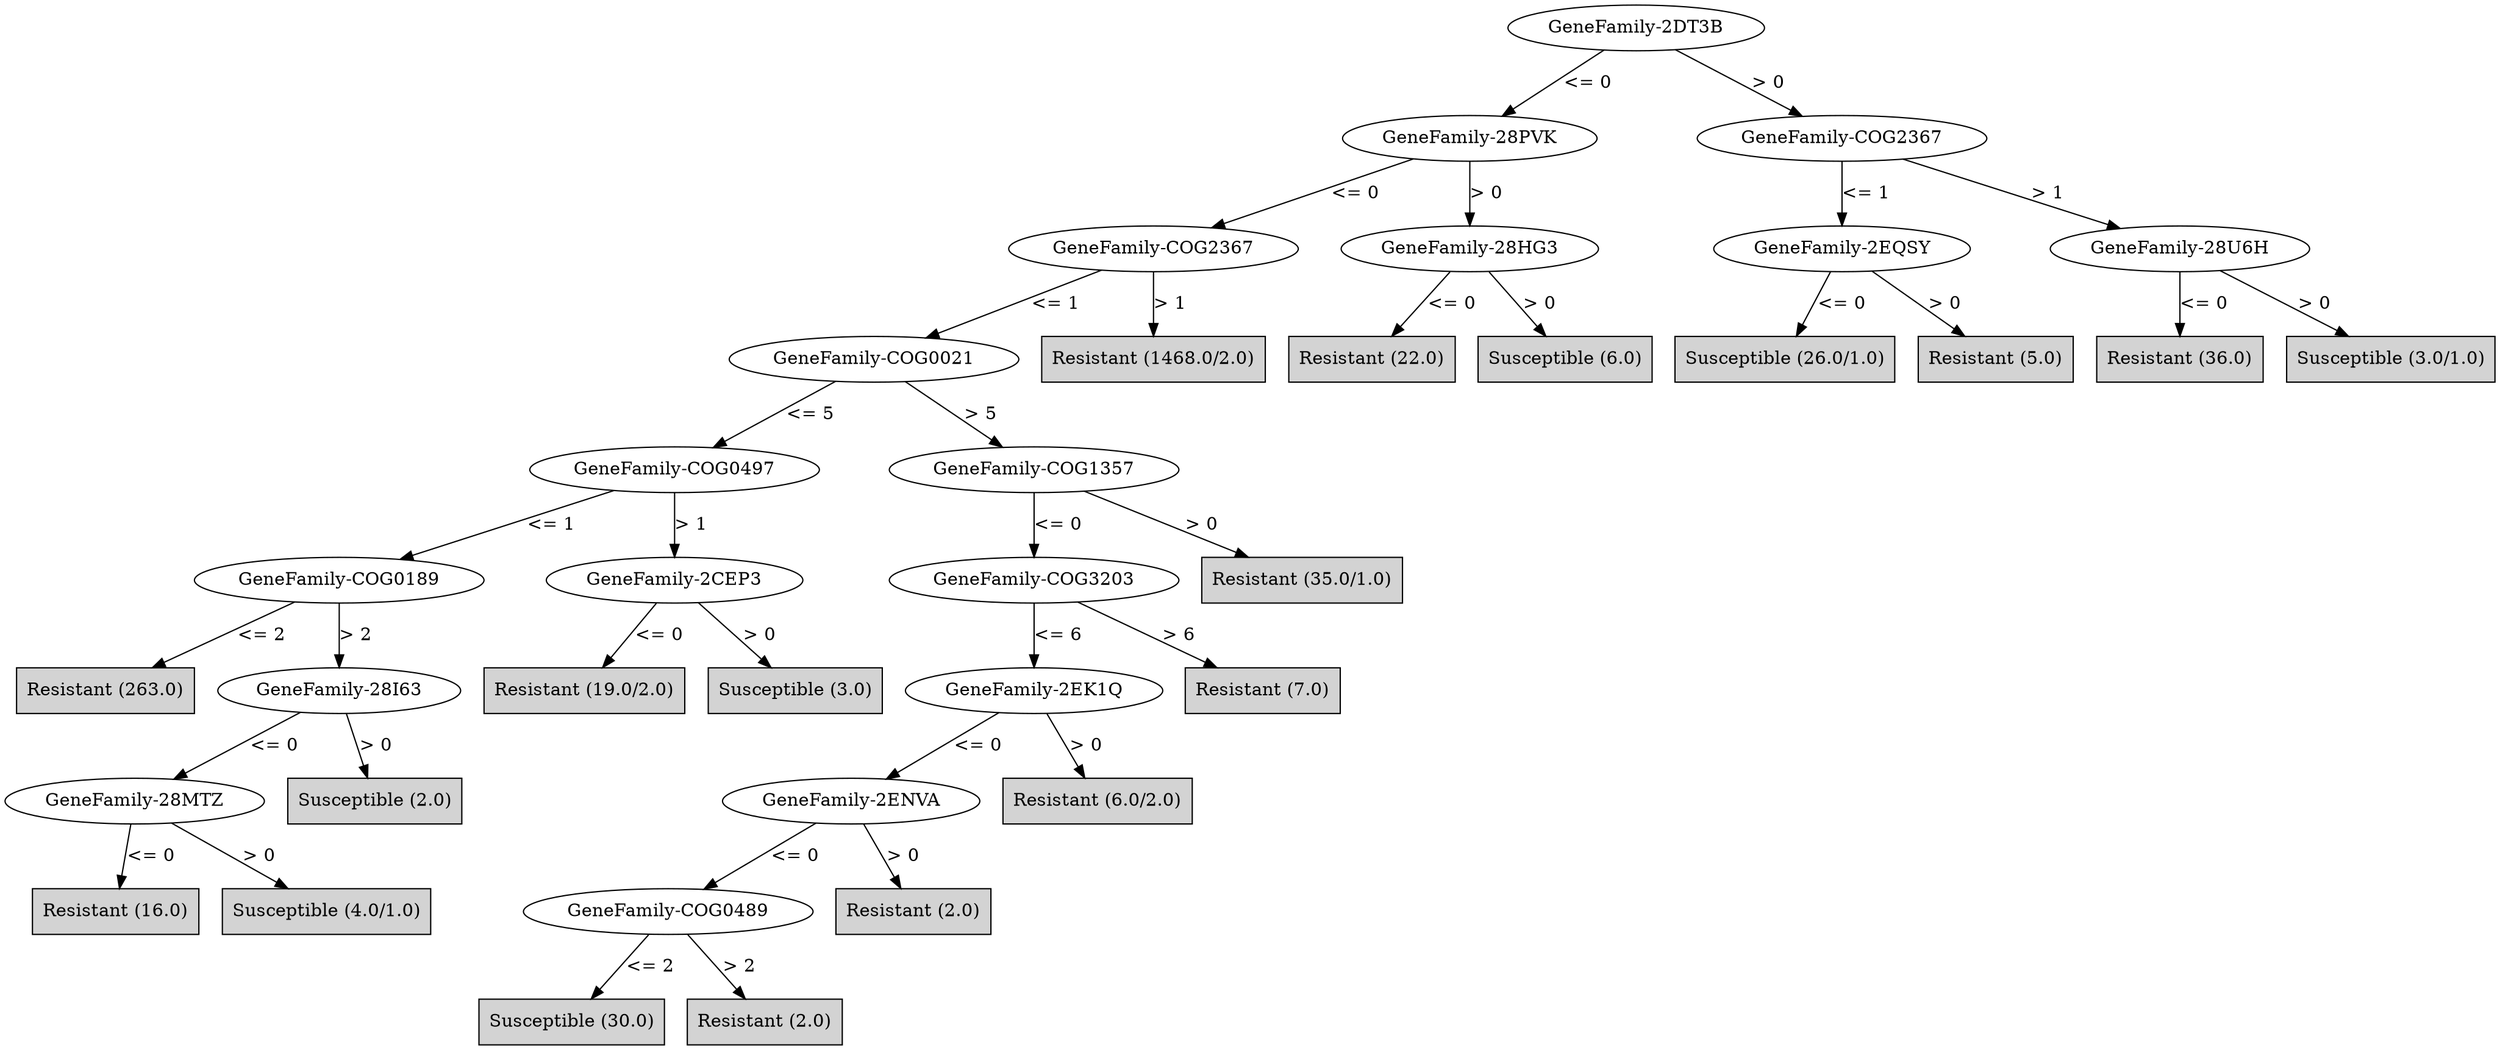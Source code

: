 digraph J48Tree {
N0 [label="GeneFamily-2DT3B" ]
N0->N1 [label="<= 0"]
N1 [label="GeneFamily-28PVK" ]
N1->N2 [label="<= 0"]
N2 [label="GeneFamily-COG2367" ]
N2->N3 [label="<= 1"]
N3 [label="GeneFamily-COG0021" ]
N3->N4 [label="<= 5"]
N4 [label="GeneFamily-COG0497" ]
N4->N5 [label="<= 1"]
N5 [label="GeneFamily-COG0189" ]
N5->N6 [label="<= 2"]
N6 [label="Resistant (263.0)" shape=box style=filled ]
N5->N7 [label="> 2"]
N7 [label="GeneFamily-28I63" ]
N7->N8 [label="<= 0"]
N8 [label="GeneFamily-28MTZ" ]
N8->N9 [label="<= 0"]
N9 [label="Resistant (16.0)" shape=box style=filled ]
N8->N10 [label="> 0"]
N10 [label="Susceptible (4.0/1.0)" shape=box style=filled ]
N7->N11 [label="> 0"]
N11 [label="Susceptible (2.0)" shape=box style=filled ]
N4->N12 [label="> 1"]
N12 [label="GeneFamily-2CEP3" ]
N12->N13 [label="<= 0"]
N13 [label="Resistant (19.0/2.0)" shape=box style=filled ]
N12->N14 [label="> 0"]
N14 [label="Susceptible (3.0)" shape=box style=filled ]
N3->N15 [label="> 5"]
N15 [label="GeneFamily-COG1357" ]
N15->N16 [label="<= 0"]
N16 [label="GeneFamily-COG3203" ]
N16->N17 [label="<= 6"]
N17 [label="GeneFamily-2EK1Q" ]
N17->N18 [label="<= 0"]
N18 [label="GeneFamily-2ENVA" ]
N18->N19 [label="<= 0"]
N19 [label="GeneFamily-COG0489" ]
N19->N20 [label="<= 2"]
N20 [label="Susceptible (30.0)" shape=box style=filled ]
N19->N21 [label="> 2"]
N21 [label="Resistant (2.0)" shape=box style=filled ]
N18->N22 [label="> 0"]
N22 [label="Resistant (2.0)" shape=box style=filled ]
N17->N23 [label="> 0"]
N23 [label="Resistant (6.0/2.0)" shape=box style=filled ]
N16->N24 [label="> 6"]
N24 [label="Resistant (7.0)" shape=box style=filled ]
N15->N25 [label="> 0"]
N25 [label="Resistant (35.0/1.0)" shape=box style=filled ]
N2->N26 [label="> 1"]
N26 [label="Resistant (1468.0/2.0)" shape=box style=filled ]
N1->N27 [label="> 0"]
N27 [label="GeneFamily-28HG3" ]
N27->N28 [label="<= 0"]
N28 [label="Resistant (22.0)" shape=box style=filled ]
N27->N29 [label="> 0"]
N29 [label="Susceptible (6.0)" shape=box style=filled ]
N0->N30 [label="> 0"]
N30 [label="GeneFamily-COG2367" ]
N30->N31 [label="<= 1"]
N31 [label="GeneFamily-2EQSY" ]
N31->N32 [label="<= 0"]
N32 [label="Susceptible (26.0/1.0)" shape=box style=filled ]
N31->N33 [label="> 0"]
N33 [label="Resistant (5.0)" shape=box style=filled ]
N30->N34 [label="> 1"]
N34 [label="GeneFamily-28U6H" ]
N34->N35 [label="<= 0"]
N35 [label="Resistant (36.0)" shape=box style=filled ]
N34->N36 [label="> 0"]
N36 [label="Susceptible (3.0/1.0)" shape=box style=filled ]
}

